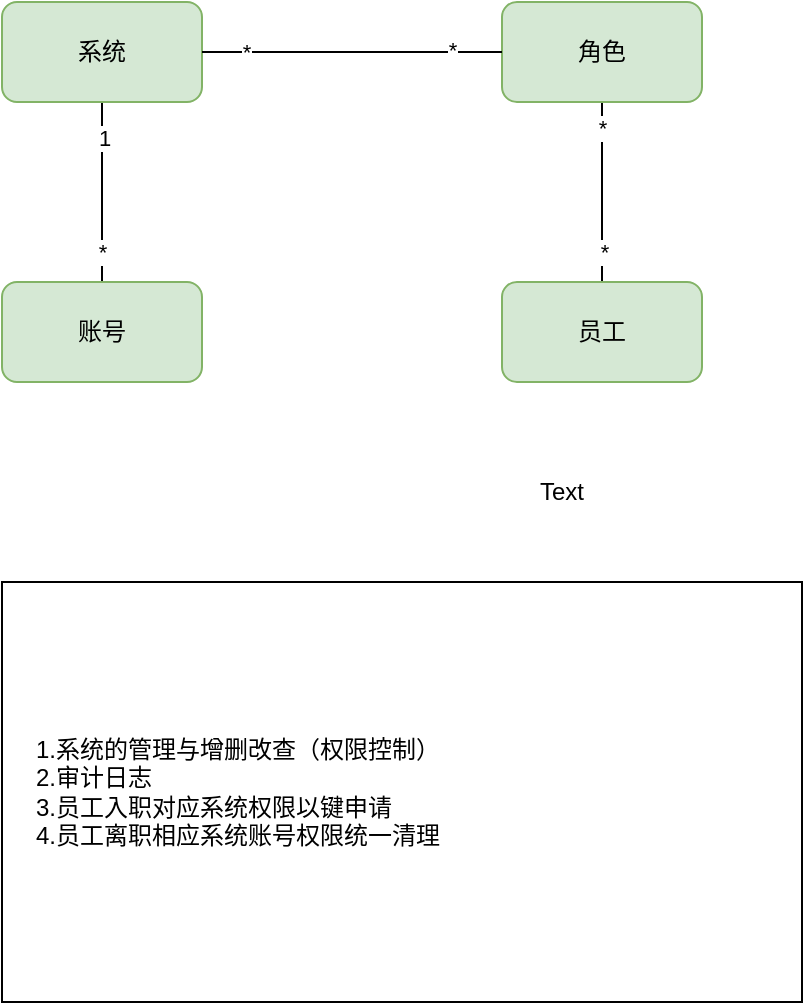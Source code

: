 <mxfile version="22.1.8" type="github">
  <diagram name="第 1 页" id="SZlRX_cA0GMER9Lkn0Fc">
    <mxGraphModel dx="1026" dy="584" grid="1" gridSize="10" guides="1" tooltips="1" connect="1" arrows="1" fold="1" page="1" pageScale="1" pageWidth="3300" pageHeight="4681" math="0" shadow="0">
      <root>
        <mxCell id="0" />
        <mxCell id="1" parent="0" />
        <mxCell id="pT7cKoPr-pfDPFT_diAE-3" style="rounded=0;orthogonalLoop=1;jettySize=auto;html=1;exitX=0.5;exitY=1;exitDx=0;exitDy=0;entryX=0.5;entryY=0;entryDx=0;entryDy=0;endArrow=none;endFill=0;" edge="1" parent="1" source="pT7cKoPr-pfDPFT_diAE-1" target="pT7cKoPr-pfDPFT_diAE-2">
          <mxGeometry relative="1" as="geometry" />
        </mxCell>
        <mxCell id="pT7cKoPr-pfDPFT_diAE-5" value="1" style="edgeLabel;html=1;align=center;verticalAlign=middle;resizable=0;points=[];" vertex="1" connectable="0" parent="pT7cKoPr-pfDPFT_diAE-3">
          <mxGeometry x="-0.6" y="1" relative="1" as="geometry">
            <mxPoint as="offset" />
          </mxGeometry>
        </mxCell>
        <mxCell id="pT7cKoPr-pfDPFT_diAE-6" value="*" style="edgeLabel;html=1;align=center;verticalAlign=middle;resizable=0;points=[];" vertex="1" connectable="0" parent="pT7cKoPr-pfDPFT_diAE-3">
          <mxGeometry x="0.667" relative="1" as="geometry">
            <mxPoint as="offset" />
          </mxGeometry>
        </mxCell>
        <mxCell id="pT7cKoPr-pfDPFT_diAE-1" value="系统" style="rounded=1;whiteSpace=wrap;html=1;fillColor=#d5e8d4;strokeColor=#82b366;" vertex="1" parent="1">
          <mxGeometry x="240" y="220" width="100" height="50" as="geometry" />
        </mxCell>
        <mxCell id="pT7cKoPr-pfDPFT_diAE-2" value="账号" style="rounded=1;whiteSpace=wrap;html=1;fillColor=#d5e8d4;strokeColor=#82b366;" vertex="1" parent="1">
          <mxGeometry x="240" y="360" width="100" height="50" as="geometry" />
        </mxCell>
        <mxCell id="pT7cKoPr-pfDPFT_diAE-9" style="edgeStyle=orthogonalEdgeStyle;rounded=0;orthogonalLoop=1;jettySize=auto;html=1;exitX=0.5;exitY=0;exitDx=0;exitDy=0;entryX=0.5;entryY=1;entryDx=0;entryDy=0;endArrow=none;endFill=0;" edge="1" parent="1" source="pT7cKoPr-pfDPFT_diAE-7" target="pT7cKoPr-pfDPFT_diAE-8">
          <mxGeometry relative="1" as="geometry" />
        </mxCell>
        <mxCell id="pT7cKoPr-pfDPFT_diAE-10" value="*" style="edgeLabel;html=1;align=center;verticalAlign=middle;resizable=0;points=[];" vertex="1" connectable="0" parent="pT7cKoPr-pfDPFT_diAE-9">
          <mxGeometry x="-0.667" y="-1" relative="1" as="geometry">
            <mxPoint as="offset" />
          </mxGeometry>
        </mxCell>
        <mxCell id="pT7cKoPr-pfDPFT_diAE-11" value="*" style="edgeLabel;html=1;align=center;verticalAlign=middle;resizable=0;points=[];" vertex="1" connectable="0" parent="pT7cKoPr-pfDPFT_diAE-9">
          <mxGeometry x="0.711" relative="1" as="geometry">
            <mxPoint as="offset" />
          </mxGeometry>
        </mxCell>
        <mxCell id="pT7cKoPr-pfDPFT_diAE-7" value="员工" style="rounded=1;whiteSpace=wrap;html=1;fillColor=#d5e8d4;strokeColor=#82b366;" vertex="1" parent="1">
          <mxGeometry x="490" y="360" width="100" height="50" as="geometry" />
        </mxCell>
        <mxCell id="pT7cKoPr-pfDPFT_diAE-8" value="角色" style="rounded=1;whiteSpace=wrap;html=1;fillColor=#d5e8d4;strokeColor=#82b366;" vertex="1" parent="1">
          <mxGeometry x="490" y="220" width="100" height="50" as="geometry" />
        </mxCell>
        <mxCell id="pT7cKoPr-pfDPFT_diAE-12" value="" style="rounded=0;whiteSpace=wrap;html=1;" vertex="1" parent="1">
          <mxGeometry x="240" y="510" width="400" height="210" as="geometry" />
        </mxCell>
        <mxCell id="pT7cKoPr-pfDPFT_diAE-13" value="Text" style="text;html=1;strokeColor=none;fillColor=none;align=center;verticalAlign=middle;whiteSpace=wrap;rounded=0;" vertex="1" parent="1">
          <mxGeometry x="490" y="450" width="60" height="30" as="geometry" />
        </mxCell>
        <mxCell id="pT7cKoPr-pfDPFT_diAE-14" value="1.系统的管理与增删改查（权限控制）&lt;br&gt;2.审计日志&lt;br&gt;3.员工入职对应系统权限以键申请&lt;br&gt;4.员工离职相应系统账号权限统一清理" style="text;html=1;strokeColor=none;fillColor=none;align=left;verticalAlign=middle;whiteSpace=wrap;rounded=0;" vertex="1" parent="1">
          <mxGeometry x="255" y="535" width="370" height="160" as="geometry" />
        </mxCell>
        <mxCell id="pT7cKoPr-pfDPFT_diAE-15" style="edgeStyle=orthogonalEdgeStyle;rounded=0;orthogonalLoop=1;jettySize=auto;html=1;exitX=0;exitY=0.5;exitDx=0;exitDy=0;entryX=1;entryY=0.5;entryDx=0;entryDy=0;endArrow=none;endFill=0;" edge="1" parent="1" source="pT7cKoPr-pfDPFT_diAE-8" target="pT7cKoPr-pfDPFT_diAE-1">
          <mxGeometry relative="1" as="geometry">
            <mxPoint x="550" y="370" as="sourcePoint" />
            <mxPoint x="550" y="280" as="targetPoint" />
          </mxGeometry>
        </mxCell>
        <mxCell id="pT7cKoPr-pfDPFT_diAE-16" value="*" style="edgeLabel;html=1;align=center;verticalAlign=middle;resizable=0;points=[];" vertex="1" connectable="0" parent="pT7cKoPr-pfDPFT_diAE-15">
          <mxGeometry x="-0.667" y="-1" relative="1" as="geometry">
            <mxPoint as="offset" />
          </mxGeometry>
        </mxCell>
        <mxCell id="pT7cKoPr-pfDPFT_diAE-17" value="*" style="edgeLabel;html=1;align=center;verticalAlign=middle;resizable=0;points=[];" vertex="1" connectable="0" parent="pT7cKoPr-pfDPFT_diAE-15">
          <mxGeometry x="0.711" relative="1" as="geometry">
            <mxPoint as="offset" />
          </mxGeometry>
        </mxCell>
      </root>
    </mxGraphModel>
  </diagram>
</mxfile>
